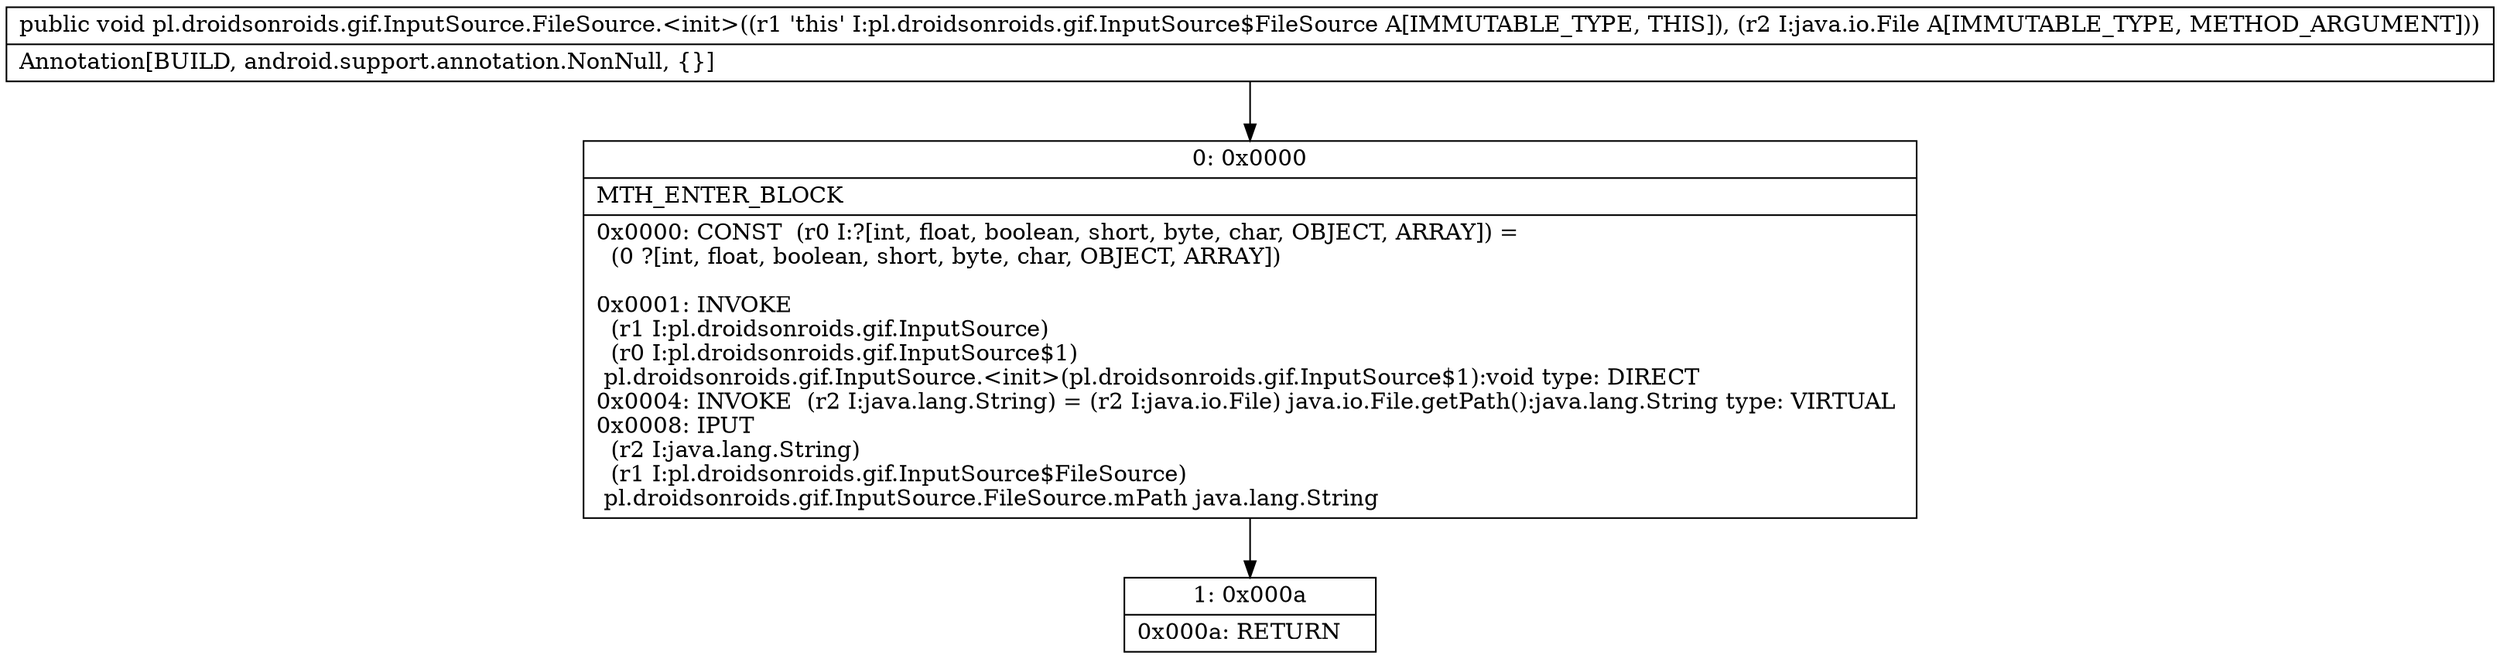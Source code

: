 digraph "CFG forpl.droidsonroids.gif.InputSource.FileSource.\<init\>(Ljava\/io\/File;)V" {
Node_0 [shape=record,label="{0\:\ 0x0000|MTH_ENTER_BLOCK\l|0x0000: CONST  (r0 I:?[int, float, boolean, short, byte, char, OBJECT, ARRAY]) = \l  (0 ?[int, float, boolean, short, byte, char, OBJECT, ARRAY])\l \l0x0001: INVOKE  \l  (r1 I:pl.droidsonroids.gif.InputSource)\l  (r0 I:pl.droidsonroids.gif.InputSource$1)\l pl.droidsonroids.gif.InputSource.\<init\>(pl.droidsonroids.gif.InputSource$1):void type: DIRECT \l0x0004: INVOKE  (r2 I:java.lang.String) = (r2 I:java.io.File) java.io.File.getPath():java.lang.String type: VIRTUAL \l0x0008: IPUT  \l  (r2 I:java.lang.String)\l  (r1 I:pl.droidsonroids.gif.InputSource$FileSource)\l pl.droidsonroids.gif.InputSource.FileSource.mPath java.lang.String \l}"];
Node_1 [shape=record,label="{1\:\ 0x000a|0x000a: RETURN   \l}"];
MethodNode[shape=record,label="{public void pl.droidsonroids.gif.InputSource.FileSource.\<init\>((r1 'this' I:pl.droidsonroids.gif.InputSource$FileSource A[IMMUTABLE_TYPE, THIS]), (r2 I:java.io.File A[IMMUTABLE_TYPE, METHOD_ARGUMENT]))  | Annotation[BUILD, android.support.annotation.NonNull, \{\}]\l}"];
MethodNode -> Node_0;
Node_0 -> Node_1;
}

